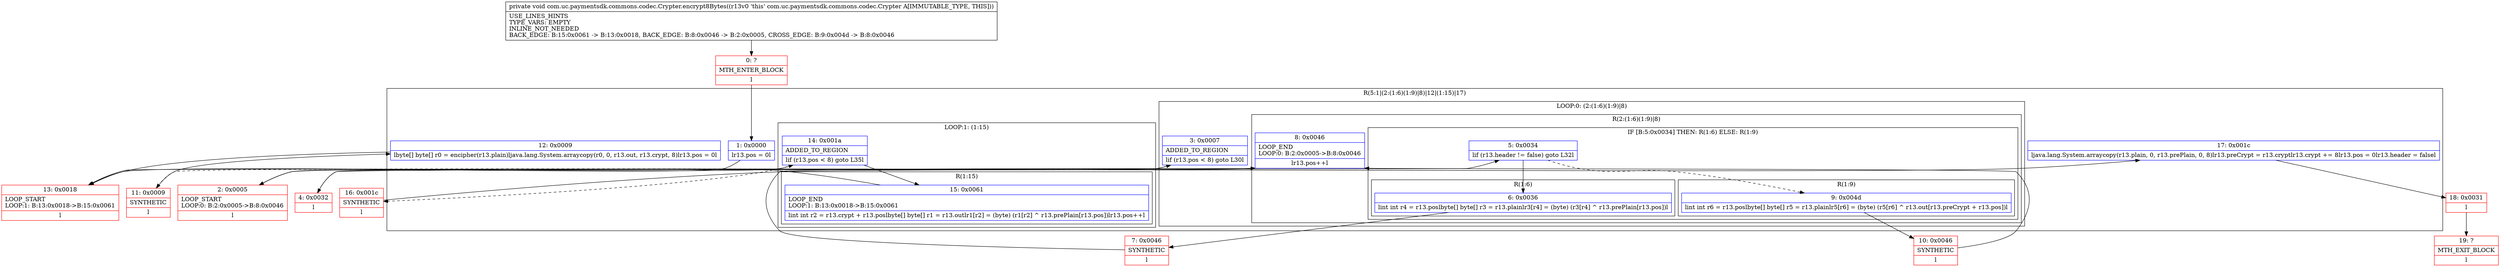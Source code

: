 digraph "CFG forcom.uc.paymentsdk.commons.codec.Crypter.encrypt8Bytes()V" {
subgraph cluster_Region_1786516747 {
label = "R(5:1|(2:(1:6)(1:9)|8)|12|(1:15)|17)";
node [shape=record,color=blue];
Node_1 [shape=record,label="{1\:\ 0x0000|lr13.pos = 0l}"];
subgraph cluster_LoopRegion_921970369 {
label = "LOOP:0: (2:(1:6)(1:9)|8)";
node [shape=record,color=blue];
Node_3 [shape=record,label="{3\:\ 0x0007|ADDED_TO_REGION\l|lif (r13.pos \< 8) goto L30l}"];
subgraph cluster_Region_1481007454 {
label = "R(2:(1:6)(1:9)|8)";
node [shape=record,color=blue];
subgraph cluster_IfRegion_1077743577 {
label = "IF [B:5:0x0034] THEN: R(1:6) ELSE: R(1:9)";
node [shape=record,color=blue];
Node_5 [shape=record,label="{5\:\ 0x0034|lif (r13.header != false) goto L32l}"];
subgraph cluster_Region_1986449993 {
label = "R(1:6)";
node [shape=record,color=blue];
Node_6 [shape=record,label="{6\:\ 0x0036|lint int r4 = r13.poslbyte[] byte[] r3 = r13.plainlr3[r4] = (byte) (r3[r4] ^ r13.prePlain[r13.pos])l}"];
}
subgraph cluster_Region_1549329458 {
label = "R(1:9)";
node [shape=record,color=blue];
Node_9 [shape=record,label="{9\:\ 0x004d|lint int r6 = r13.poslbyte[] byte[] r5 = r13.plainlr5[r6] = (byte) (r5[r6] ^ r13.out[r13.preCrypt + r13.pos])l}"];
}
}
Node_8 [shape=record,label="{8\:\ 0x0046|LOOP_END\lLOOP:0: B:2:0x0005\-\>B:8:0x0046\l|lr13.pos++l}"];
}
}
Node_12 [shape=record,label="{12\:\ 0x0009|lbyte[] byte[] r0 = encipher(r13.plain)ljava.lang.System.arraycopy(r0, 0, r13.out, r13.crypt, 8)lr13.pos = 0l}"];
subgraph cluster_LoopRegion_1756759140 {
label = "LOOP:1: (1:15)";
node [shape=record,color=blue];
Node_14 [shape=record,label="{14\:\ 0x001a|ADDED_TO_REGION\l|lif (r13.pos \< 8) goto L35l}"];
subgraph cluster_Region_350853511 {
label = "R(1:15)";
node [shape=record,color=blue];
Node_15 [shape=record,label="{15\:\ 0x0061|LOOP_END\lLOOP:1: B:13:0x0018\-\>B:15:0x0061\l|lint int r2 = r13.crypt + r13.poslbyte[] byte[] r1 = r13.outlr1[r2] = (byte) (r1[r2] ^ r13.prePlain[r13.pos])lr13.pos++l}"];
}
}
Node_17 [shape=record,label="{17\:\ 0x001c|ljava.lang.System.arraycopy(r13.plain, 0, r13.prePlain, 0, 8)lr13.preCrypt = r13.cryptlr13.crypt += 8lr13.pos = 0lr13.header = falsel}"];
}
Node_0 [shape=record,color=red,label="{0\:\ ?|MTH_ENTER_BLOCK\l|l}"];
Node_2 [shape=record,color=red,label="{2\:\ 0x0005|LOOP_START\lLOOP:0: B:2:0x0005\-\>B:8:0x0046\l|l}"];
Node_4 [shape=record,color=red,label="{4\:\ 0x0032|l}"];
Node_7 [shape=record,color=red,label="{7\:\ 0x0046|SYNTHETIC\l|l}"];
Node_10 [shape=record,color=red,label="{10\:\ 0x0046|SYNTHETIC\l|l}"];
Node_11 [shape=record,color=red,label="{11\:\ 0x0009|SYNTHETIC\l|l}"];
Node_13 [shape=record,color=red,label="{13\:\ 0x0018|LOOP_START\lLOOP:1: B:13:0x0018\-\>B:15:0x0061\l|l}"];
Node_16 [shape=record,color=red,label="{16\:\ 0x001c|SYNTHETIC\l|l}"];
Node_18 [shape=record,color=red,label="{18\:\ 0x0031|l}"];
Node_19 [shape=record,color=red,label="{19\:\ ?|MTH_EXIT_BLOCK\l|l}"];
MethodNode[shape=record,label="{private void com.uc.paymentsdk.commons.codec.Crypter.encrypt8Bytes((r13v0 'this' com.uc.paymentsdk.commons.codec.Crypter A[IMMUTABLE_TYPE, THIS]))  | USE_LINES_HINTS\lTYPE_VARS: EMPTY\lINLINE_NOT_NEEDED\lBACK_EDGE: B:15:0x0061 \-\> B:13:0x0018, BACK_EDGE: B:8:0x0046 \-\> B:2:0x0005, CROSS_EDGE: B:9:0x004d \-\> B:8:0x0046\l}"];
MethodNode -> Node_0;
Node_1 -> Node_2;
Node_3 -> Node_4;
Node_3 -> Node_11[style=dashed];
Node_5 -> Node_6;
Node_5 -> Node_9[style=dashed];
Node_6 -> Node_7;
Node_9 -> Node_10;
Node_8 -> Node_2;
Node_12 -> Node_13;
Node_14 -> Node_15;
Node_14 -> Node_16[style=dashed];
Node_15 -> Node_13;
Node_17 -> Node_18;
Node_0 -> Node_1;
Node_2 -> Node_3;
Node_4 -> Node_5;
Node_7 -> Node_8;
Node_10 -> Node_8;
Node_11 -> Node_12;
Node_13 -> Node_14;
Node_16 -> Node_17;
Node_18 -> Node_19;
}

